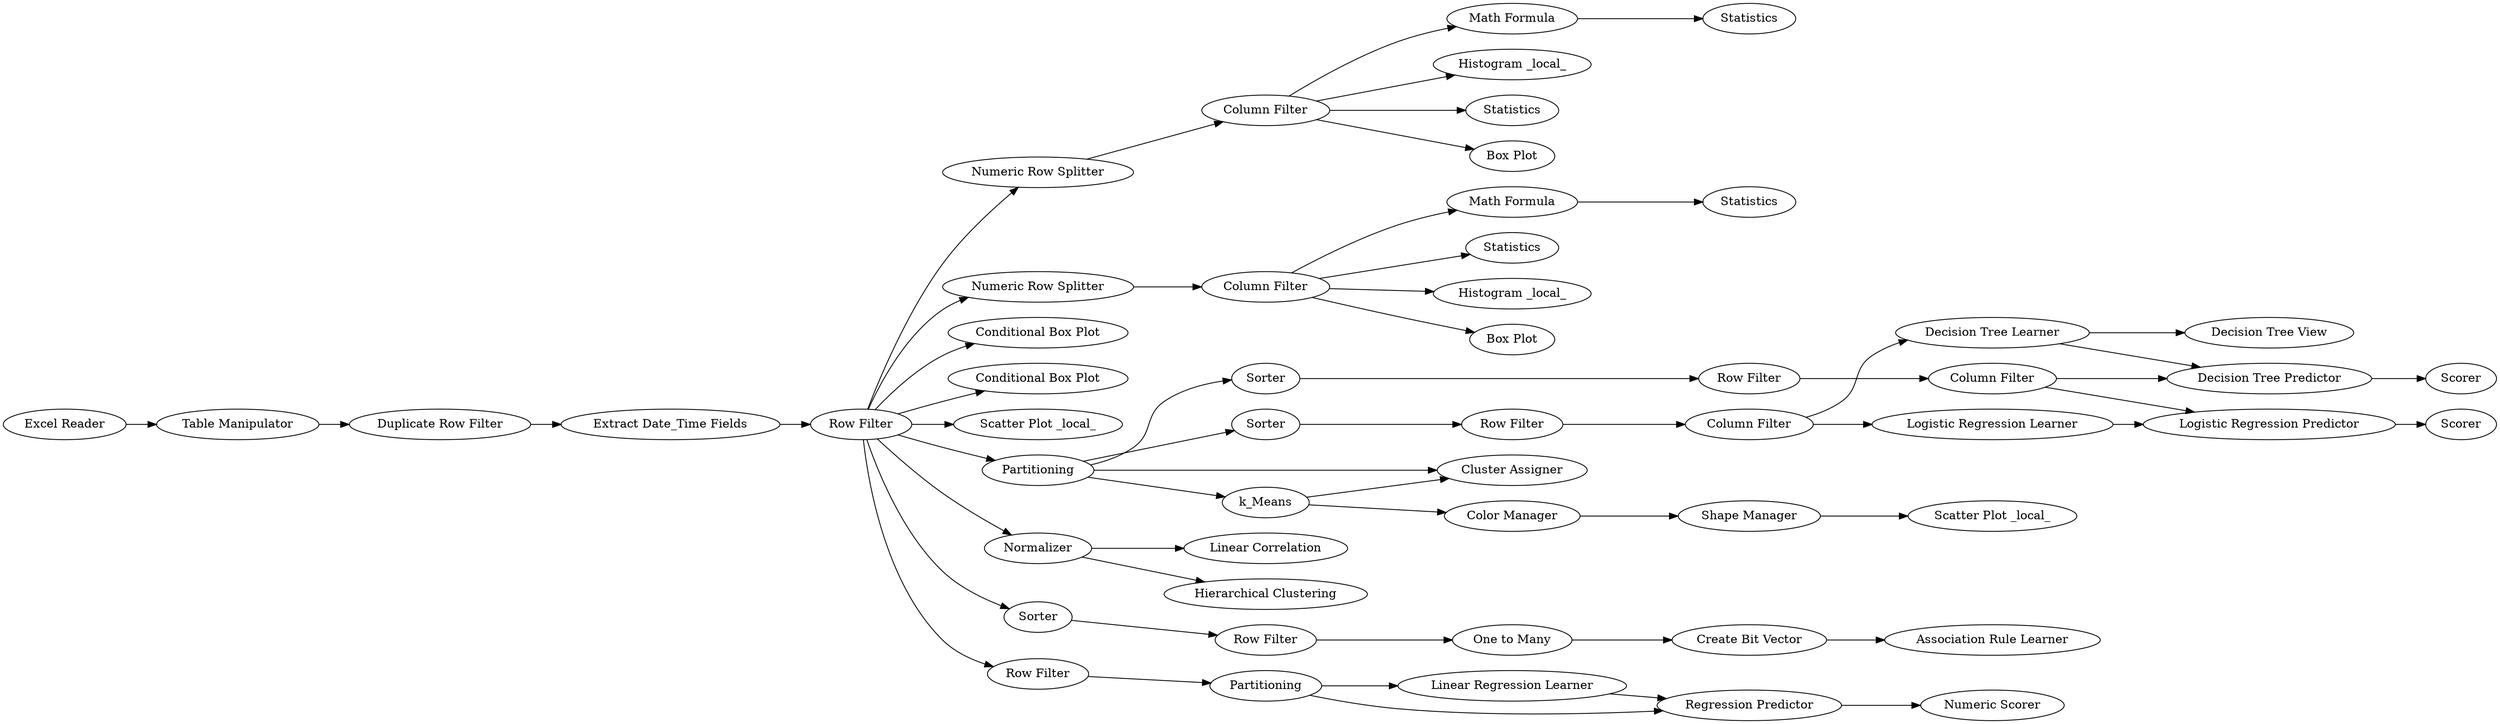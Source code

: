 digraph {
	10 [label="Excel Reader"]
	14 [label="Numeric Row Splitter"]
	15 [label="Numeric Row Splitter"]
	19 [label=Statistics]
	20 [label="Histogram _local_"]
	22 [label="Histogram _local_"]
	23 [label=Statistics]
	24 [label="Column Filter"]
	25 [label="Column Filter"]
	26 [label="Box Plot"]
	27 [label="Box Plot"]
	28 [label="Math Formula"]
	29 [label="Math Formula"]
	37 [label="Extract Date_Time Fields"]
	44 [label="Duplicate Row Filter"]
	47 [label=Statistics]
	54 [label="Table Manipulator"]
	55 [label=Statistics]
	56 [label="Conditional Box Plot"]
	63 [label="Conditional Box Plot"]
	64 [label="Scatter Plot _local_"]
	65 [label="Linear Correlation"]
	66 [label=Partitioning]
	67 [label=k_Means]
	68 [label="Cluster Assigner"]
	69 [label="Color Manager"]
	70 [label="Shape Manager"]
	71 [label="Scatter Plot _local_"]
	72 [label="Association Rule Learner"]
	73 [label="Hierarchical Clustering"]
	74 [label="Create Bit Vector"]
	77 [label=Normalizer]
	79 [label="One to Many"]
	97 [label="Decision Tree Learner"]
	98 [label="Decision Tree Predictor"]
	99 [label="Decision Tree View"]
	100 [label=Scorer]
	102 [label="Logistic Regression Learner"]
	103 [label="Logistic Regression Predictor"]
	104 [label=Scorer]
	115 [label=Sorter]
	116 [label="Row Filter"]
	117 [label=Sorter]
	118 [label="Row Filter"]
	120 [label=Sorter]
	121 [label="Row Filter"]
	122 [label="Column Filter"]
	145 [label="Linear Regression Learner"]
	146 [label="Regression Predictor"]
	147 [label="Numeric Scorer"]
	148 [label="Row Filter"]
	149 [label=Partitioning]
	150 [label="Column Filter"]
	173 [label="Row Filter"]
	10 -> 54
	14 -> 24
	15 -> 25
	24 -> 26
	24 -> 29
	24 -> 22
	24 -> 23
	25 -> 27
	25 -> 28
	25 -> 19
	25 -> 20
	28 -> 47
	29 -> 55
	37 -> 173
	44 -> 37
	54 -> 44
	66 -> 67
	66 -> 68
	66 -> 115
	66 -> 117
	67 -> 69
	67 -> 68
	69 -> 70
	70 -> 71
	74 -> 72
	77 -> 73
	77 -> 65
	79 -> 74
	97 -> 99
	97 -> 98
	98 -> 100
	102 -> 103
	103 -> 104
	115 -> 116
	116 -> 150
	117 -> 118
	118 -> 122
	120 -> 121
	121 -> 79
	122 -> 97
	122 -> 102
	145 -> 146
	146 -> 147
	148 -> 149
	149 -> 145
	149 -> 146
	150 -> 103
	150 -> 98
	173 -> 66
	173 -> 63
	173 -> 148
	173 -> 64
	173 -> 56
	173 -> 77
	173 -> 120
	173 -> 15
	173 -> 14
	rankdir=LR
}
